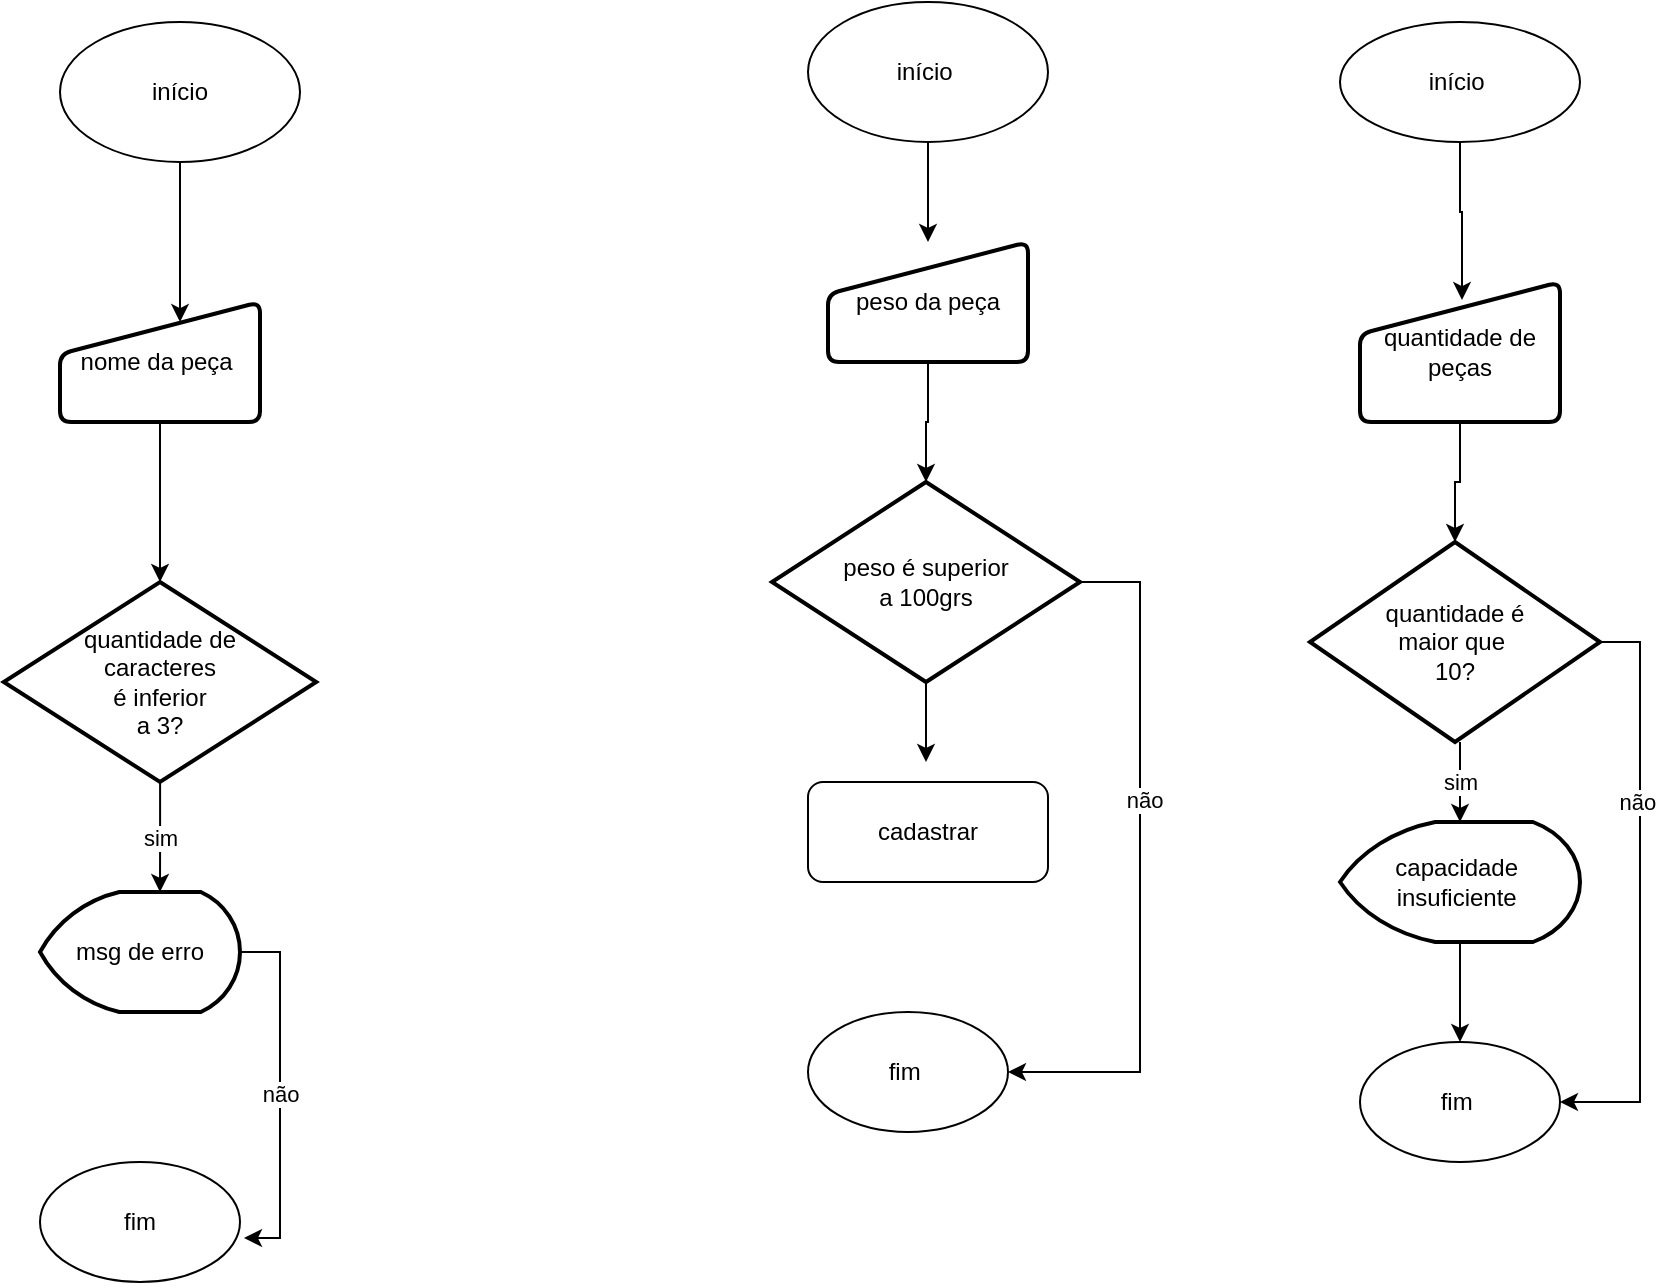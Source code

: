 <mxfile version="14.9.6" type="device"><diagram id="-VoMFOPHiicY7gyHo2Fe" name="Página-1"><mxGraphModel dx="1791" dy="806" grid="1" gridSize="10" guides="1" tooltips="1" connect="1" arrows="1" fold="1" page="1" pageScale="1" pageWidth="827" pageHeight="1169" math="0" shadow="0"><root><mxCell id="0"/><mxCell id="1" parent="0"/><mxCell id="iHF76wVoZoYDKPUIdDV6-66" style="edgeStyle=orthogonalEdgeStyle;rounded=0;orthogonalLoop=1;jettySize=auto;html=1;entryX=0.6;entryY=0.167;entryDx=0;entryDy=0;entryPerimeter=0;" edge="1" parent="1" source="iHF76wVoZoYDKPUIdDV6-1" target="iHF76wVoZoYDKPUIdDV6-18"><mxGeometry relative="1" as="geometry"/></mxCell><mxCell id="iHF76wVoZoYDKPUIdDV6-1" value="início" style="ellipse;whiteSpace=wrap;html=1;" vertex="1" parent="1"><mxGeometry x="-20" y="90" width="120" height="70" as="geometry"/></mxCell><mxCell id="iHF76wVoZoYDKPUIdDV6-24" value="" style="edgeStyle=orthogonalEdgeStyle;rounded=0;orthogonalLoop=1;jettySize=auto;html=1;" edge="1" parent="1" source="iHF76wVoZoYDKPUIdDV6-2" target="iHF76wVoZoYDKPUIdDV6-17"><mxGeometry relative="1" as="geometry"/></mxCell><mxCell id="iHF76wVoZoYDKPUIdDV6-2" value="início&amp;nbsp;" style="ellipse;whiteSpace=wrap;html=1;" vertex="1" parent="1"><mxGeometry x="354" y="80" width="120" height="70" as="geometry"/></mxCell><mxCell id="iHF76wVoZoYDKPUIdDV6-71" style="edgeStyle=orthogonalEdgeStyle;rounded=0;orthogonalLoop=1;jettySize=auto;html=1;entryX=0.51;entryY=0.129;entryDx=0;entryDy=0;entryPerimeter=0;" edge="1" parent="1" source="iHF76wVoZoYDKPUIdDV6-3" target="iHF76wVoZoYDKPUIdDV6-19"><mxGeometry relative="1" as="geometry"/></mxCell><mxCell id="iHF76wVoZoYDKPUIdDV6-3" value="início&amp;nbsp;" style="ellipse;whiteSpace=wrap;html=1;" vertex="1" parent="1"><mxGeometry x="620" y="90" width="120" height="60" as="geometry"/></mxCell><mxCell id="iHF76wVoZoYDKPUIdDV6-9" value="fim" style="ellipse;whiteSpace=wrap;html=1;align=center;newEdgeStyle={&quot;edgeStyle&quot;:&quot;entityRelationEdgeStyle&quot;,&quot;startArrow&quot;:&quot;none&quot;,&quot;endArrow&quot;:&quot;none&quot;,&quot;segment&quot;:10,&quot;curved&quot;:1};treeFolding=1;treeMoving=1;" vertex="1" parent="1"><mxGeometry x="-30.0" y="660" width="100" height="60" as="geometry"/></mxCell><mxCell id="iHF76wVoZoYDKPUIdDV6-11" value="fim&amp;nbsp;" style="ellipse;whiteSpace=wrap;html=1;align=center;newEdgeStyle={&quot;edgeStyle&quot;:&quot;entityRelationEdgeStyle&quot;,&quot;startArrow&quot;:&quot;none&quot;,&quot;endArrow&quot;:&quot;none&quot;,&quot;segment&quot;:10,&quot;curved&quot;:1};treeFolding=1;treeMoving=1;" vertex="1" parent="1"><mxGeometry x="354" y="585" width="100" height="60" as="geometry"/></mxCell><mxCell id="iHF76wVoZoYDKPUIdDV6-12" value="fim&amp;nbsp;" style="ellipse;whiteSpace=wrap;html=1;align=center;newEdgeStyle={&quot;edgeStyle&quot;:&quot;entityRelationEdgeStyle&quot;,&quot;startArrow&quot;:&quot;none&quot;,&quot;endArrow&quot;:&quot;none&quot;,&quot;segment&quot;:10,&quot;curved&quot;:1};treeFolding=1;treeMoving=1;" vertex="1" parent="1"><mxGeometry x="630" y="600" width="100" height="60" as="geometry"/></mxCell><mxCell id="iHF76wVoZoYDKPUIdDV6-25" value="" style="edgeStyle=orthogonalEdgeStyle;rounded=0;orthogonalLoop=1;jettySize=auto;html=1;" edge="1" parent="1" source="iHF76wVoZoYDKPUIdDV6-17" target="iHF76wVoZoYDKPUIdDV6-22"><mxGeometry relative="1" as="geometry"/></mxCell><mxCell id="iHF76wVoZoYDKPUIdDV6-17" value="peso da peça" style="html=1;strokeWidth=2;shape=manualInput;whiteSpace=wrap;rounded=1;size=26;arcSize=11;" vertex="1" parent="1"><mxGeometry x="364" y="200" width="100" height="60" as="geometry"/></mxCell><mxCell id="iHF76wVoZoYDKPUIdDV6-68" style="edgeStyle=orthogonalEdgeStyle;rounded=0;orthogonalLoop=1;jettySize=auto;html=1;" edge="1" parent="1" source="iHF76wVoZoYDKPUIdDV6-18"><mxGeometry relative="1" as="geometry"><mxPoint x="30" y="370" as="targetPoint"/></mxGeometry></mxCell><mxCell id="iHF76wVoZoYDKPUIdDV6-18" value="nome da peça&amp;nbsp;" style="html=1;strokeWidth=2;shape=manualInput;whiteSpace=wrap;rounded=1;size=26;arcSize=11;" vertex="1" parent="1"><mxGeometry x="-20" y="230" width="100" height="60" as="geometry"/></mxCell><mxCell id="iHF76wVoZoYDKPUIdDV6-72" style="edgeStyle=orthogonalEdgeStyle;rounded=0;orthogonalLoop=1;jettySize=auto;html=1;entryX=0.5;entryY=0;entryDx=0;entryDy=0;entryPerimeter=0;" edge="1" parent="1" source="iHF76wVoZoYDKPUIdDV6-19" target="iHF76wVoZoYDKPUIdDV6-23"><mxGeometry relative="1" as="geometry"/></mxCell><mxCell id="iHF76wVoZoYDKPUIdDV6-19" value="quantidade de peças" style="html=1;strokeWidth=2;shape=manualInput;whiteSpace=wrap;rounded=1;size=26;arcSize=11;" vertex="1" parent="1"><mxGeometry x="630" y="220" width="100" height="70" as="geometry"/></mxCell><mxCell id="iHF76wVoZoYDKPUIdDV6-69" value="sim" style="edgeStyle=orthogonalEdgeStyle;rounded=0;orthogonalLoop=1;jettySize=auto;html=1;entryX=0.6;entryY=0;entryDx=0;entryDy=0;entryPerimeter=0;" edge="1" parent="1" source="iHF76wVoZoYDKPUIdDV6-21" target="iHF76wVoZoYDKPUIdDV6-26"><mxGeometry relative="1" as="geometry"><Array as="points"><mxPoint x="30" y="500"/><mxPoint x="30" y="500"/></Array></mxGeometry></mxCell><mxCell id="iHF76wVoZoYDKPUIdDV6-21" value="quantidade de &lt;br&gt;caracteres&lt;br&gt;é inferior &lt;br&gt;a 3?" style="strokeWidth=2;html=1;shape=mxgraph.flowchart.decision;whiteSpace=wrap;" vertex="1" parent="1"><mxGeometry x="-48.13" y="370" width="156.25" height="100" as="geometry"/></mxCell><mxCell id="iHF76wVoZoYDKPUIdDV6-58" style="edgeStyle=orthogonalEdgeStyle;rounded=0;orthogonalLoop=1;jettySize=auto;html=1;" edge="1" parent="1" source="iHF76wVoZoYDKPUIdDV6-22"><mxGeometry relative="1" as="geometry"><mxPoint x="413" y="460" as="targetPoint"/><Array as="points"><mxPoint x="413" y="440"/><mxPoint x="413" y="440"/></Array></mxGeometry></mxCell><mxCell id="iHF76wVoZoYDKPUIdDV6-59" style="edgeStyle=orthogonalEdgeStyle;rounded=0;orthogonalLoop=1;jettySize=auto;html=1;entryX=1;entryY=0.5;entryDx=0;entryDy=0;" edge="1" parent="1" source="iHF76wVoZoYDKPUIdDV6-22" target="iHF76wVoZoYDKPUIdDV6-11"><mxGeometry relative="1" as="geometry"><Array as="points"><mxPoint x="520" y="370"/><mxPoint x="520" y="615"/></Array></mxGeometry></mxCell><mxCell id="iHF76wVoZoYDKPUIdDV6-60" value="não" style="edgeLabel;html=1;align=center;verticalAlign=middle;resizable=0;points=[];" vertex="1" connectable="0" parent="iHF76wVoZoYDKPUIdDV6-59"><mxGeometry x="-0.185" y="2" relative="1" as="geometry"><mxPoint as="offset"/></mxGeometry></mxCell><mxCell id="iHF76wVoZoYDKPUIdDV6-22" value="peso é superior &lt;br&gt;a 100grs" style="strokeWidth=2;html=1;shape=mxgraph.flowchart.decision;whiteSpace=wrap;" vertex="1" parent="1"><mxGeometry x="336" y="320" width="154" height="100" as="geometry"/></mxCell><mxCell id="iHF76wVoZoYDKPUIdDV6-73" value="sim" style="edgeStyle=orthogonalEdgeStyle;rounded=0;orthogonalLoop=1;jettySize=auto;html=1;entryX=0.5;entryY=0;entryDx=0;entryDy=0;entryPerimeter=0;" edge="1" parent="1" source="iHF76wVoZoYDKPUIdDV6-23" target="iHF76wVoZoYDKPUIdDV6-27"><mxGeometry relative="1" as="geometry"><Array as="points"><mxPoint x="680" y="470"/><mxPoint x="680" y="470"/></Array></mxGeometry></mxCell><mxCell id="iHF76wVoZoYDKPUIdDV6-75" style="edgeStyle=orthogonalEdgeStyle;rounded=0;orthogonalLoop=1;jettySize=auto;html=1;entryX=1;entryY=0.5;entryDx=0;entryDy=0;" edge="1" parent="1" source="iHF76wVoZoYDKPUIdDV6-23" target="iHF76wVoZoYDKPUIdDV6-12"><mxGeometry relative="1" as="geometry"><Array as="points"><mxPoint x="770" y="400"/><mxPoint x="770" y="630"/></Array></mxGeometry></mxCell><mxCell id="iHF76wVoZoYDKPUIdDV6-76" value="não&amp;nbsp;" style="edgeLabel;html=1;align=center;verticalAlign=middle;resizable=0;points=[];" vertex="1" connectable="0" parent="iHF76wVoZoYDKPUIdDV6-75"><mxGeometry x="-0.31" relative="1" as="geometry"><mxPoint as="offset"/></mxGeometry></mxCell><mxCell id="iHF76wVoZoYDKPUIdDV6-23" value="quantidade é &lt;br&gt;maior que&amp;nbsp;&lt;br&gt;10?" style="strokeWidth=2;html=1;shape=mxgraph.flowchart.decision;whiteSpace=wrap;" vertex="1" parent="1"><mxGeometry x="605" y="350" width="145" height="100" as="geometry"/></mxCell><mxCell id="iHF76wVoZoYDKPUIdDV6-70" value="não" style="edgeStyle=orthogonalEdgeStyle;rounded=0;orthogonalLoop=1;jettySize=auto;html=1;entryX=1.02;entryY=0.633;entryDx=0;entryDy=0;entryPerimeter=0;" edge="1" parent="1" source="iHF76wVoZoYDKPUIdDV6-26" target="iHF76wVoZoYDKPUIdDV6-9"><mxGeometry relative="1" as="geometry"><Array as="points"><mxPoint x="90" y="555"/><mxPoint x="90" y="698"/></Array></mxGeometry></mxCell><mxCell id="iHF76wVoZoYDKPUIdDV6-26" value="msg de erro" style="strokeWidth=2;html=1;shape=mxgraph.flowchart.display;whiteSpace=wrap;" vertex="1" parent="1"><mxGeometry x="-30" y="525" width="100" height="60" as="geometry"/></mxCell><mxCell id="iHF76wVoZoYDKPUIdDV6-74" value="" style="edgeStyle=orthogonalEdgeStyle;rounded=0;orthogonalLoop=1;jettySize=auto;html=1;" edge="1" parent="1" source="iHF76wVoZoYDKPUIdDV6-27" target="iHF76wVoZoYDKPUIdDV6-12"><mxGeometry relative="1" as="geometry"><Array as="points"><mxPoint x="680" y="590"/><mxPoint x="680" y="590"/></Array></mxGeometry></mxCell><mxCell id="iHF76wVoZoYDKPUIdDV6-27" value="capacidade&amp;nbsp;&lt;br&gt;insuficiente&amp;nbsp;" style="strokeWidth=2;html=1;shape=mxgraph.flowchart.display;whiteSpace=wrap;" vertex="1" parent="1"><mxGeometry x="620" y="490" width="120" height="60" as="geometry"/></mxCell><mxCell id="iHF76wVoZoYDKPUIdDV6-51" value="cadastrar" style="rounded=1;whiteSpace=wrap;html=1;" vertex="1" parent="1"><mxGeometry x="354" y="470" width="120" height="50" as="geometry"/></mxCell></root></mxGraphModel></diagram></mxfile>